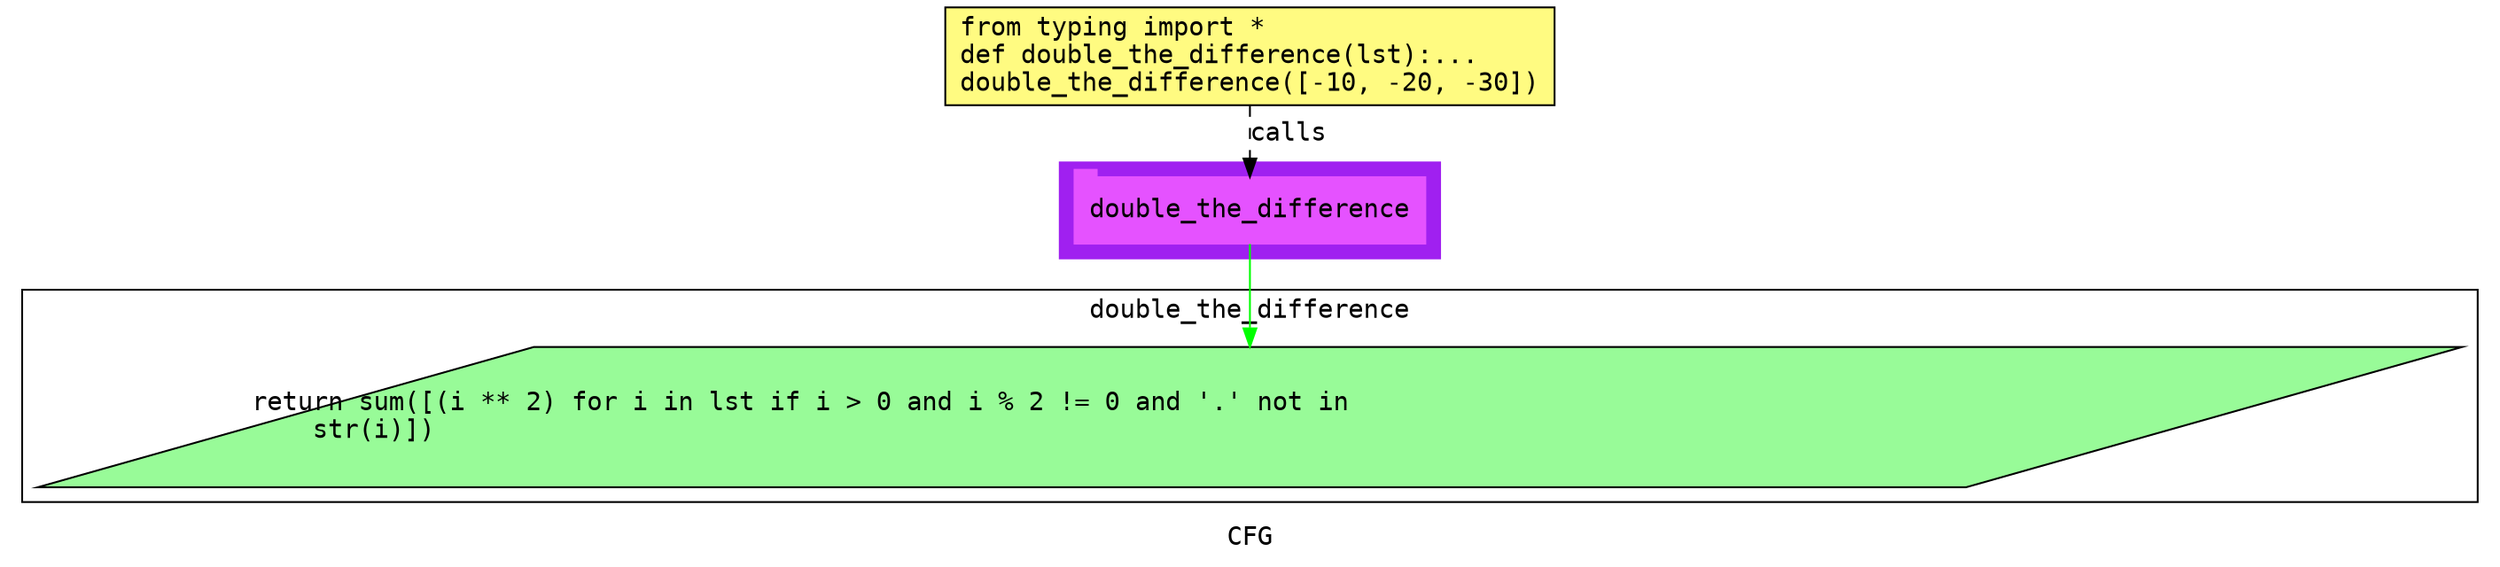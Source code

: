 digraph cluster592CFG {
	graph [bb="0,0,1298,299",
		compound=True,
		fontname="DejaVu Sans Mono",
		label=CFG,
		lheight=0.21,
		lp="649,11.5",
		lwidth=0.35,
		pack=False,
		rankdir=TB,
		ranksep=0.02
	];
	node [fontname="DejaVu Sans Mono",
		label="\N"
	];
	edge [fontname="DejaVu Sans Mono"];
	subgraph cluster_1 {
		graph [bb="546,163,752,215",
			color=purple,
			compound=true,
			fontname="DejaVu Sans Mono",
			label="",
			rankdir=TB,
			ranksep=0.02,
			shape=tab,
			style=filled
		];
		node [fontname="DejaVu Sans Mono"];
		edge [fontname="DejaVu Sans Mono"];
		6	[color="#E552FF",
			height=0.5,
			label=double_the_difference,
			linenum="[8]",
			pos="649,189",
			shape=tab,
			style=filled,
			width=2.6389];
	}
	subgraph cluster4double_the_difference {
		graph [bb="8,31,1290,146",
			compound=True,
			fontname="DejaVu Sans Mono",
			label=double_the_difference,
			lheight=0.21,
			lp="649,134.5",
			lwidth=2.42,
			pack=False,
			rankdir=TB,
			ranksep=0.02
		];
		node [fontname="DejaVu Sans Mono"];
		edge [fontname="DejaVu Sans Mono"];
		3	[fillcolor="#98fb98",
			height=1.0556,
			label="return sum([(i ** 2) for i in lst if i > 0 and i % 2 != 0 and '.' not in\l    str(i)])\l",
			linenum="[5]",
			pos="649,77",
			shape=parallelogram,
			style="filled,solid",
			width=17.596];
	}
	1	[fillcolor="#FFFB81",
		height=0.73611,
		label="from typing import *\ldef double_the_difference(lst):...\ldouble_the_difference([-10, -20, -30])\l",
		linenum="[1]",
		pos="649,272.5",
		shape=rectangle,
		style="filled,solid",
		width=4.5833];
	1 -> 6	[label=calls,
		lp="670,230.5",
		pos="e,649,207.13 649,245.71 649,236.66 649,226.47 649,217.3",
		style=dashed];
	6 -> 3	[color=green,
		pos="e,649,115.09 649,170.81 649,158.62 649,141.62 649,125.5"];
}
